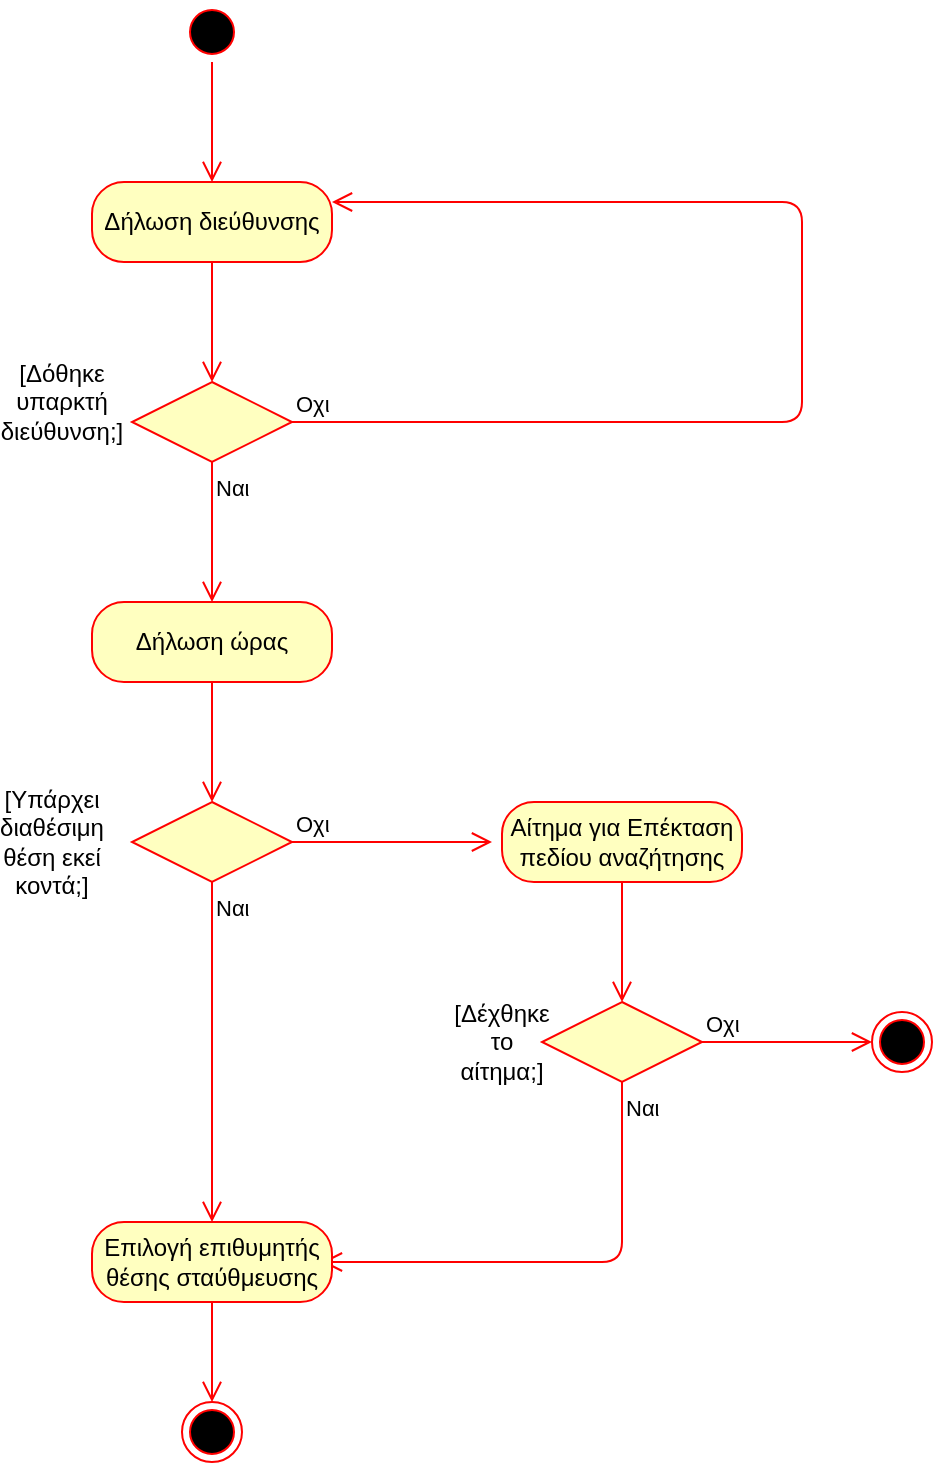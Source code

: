 <mxfile version="12.9.3" type="device"><diagram id="s8Zhv--BblCXAspF1lfl" name="Page-1"><mxGraphModel dx="1086" dy="806" grid="1" gridSize="10" guides="1" tooltips="1" connect="1" arrows="1" fold="1" page="1" pageScale="1" pageWidth="827" pageHeight="1169" math="0" shadow="0"><root><mxCell id="0"/><mxCell id="1" parent="0"/><mxCell id="WpnxKLS36UvKoCwUqwNg-2" value="" style="ellipse;html=1;shape=startState;fillColor=#000000;strokeColor=#ff0000;" parent="1" vertex="1"><mxGeometry x="400" y="250" width="30" height="30" as="geometry"/></mxCell><mxCell id="WpnxKLS36UvKoCwUqwNg-3" value="" style="edgeStyle=orthogonalEdgeStyle;html=1;verticalAlign=bottom;endArrow=open;endSize=8;strokeColor=#ff0000;" parent="1" source="WpnxKLS36UvKoCwUqwNg-2" edge="1"><mxGeometry relative="1" as="geometry"><mxPoint x="415" y="340" as="targetPoint"/></mxGeometry></mxCell><mxCell id="WpnxKLS36UvKoCwUqwNg-4" value="Δήλωση διεύθυνσης" style="rounded=1;whiteSpace=wrap;html=1;arcSize=40;fontColor=#000000;fillColor=#ffffc0;strokeColor=#ff0000;" parent="1" vertex="1"><mxGeometry x="355" y="340" width="120" height="40" as="geometry"/></mxCell><mxCell id="WpnxKLS36UvKoCwUqwNg-5" value="" style="edgeStyle=orthogonalEdgeStyle;html=1;verticalAlign=bottom;endArrow=open;endSize=8;strokeColor=#ff0000;" parent="1" source="WpnxKLS36UvKoCwUqwNg-4" edge="1"><mxGeometry relative="1" as="geometry"><mxPoint x="415" y="440" as="targetPoint"/></mxGeometry></mxCell><mxCell id="WpnxKLS36UvKoCwUqwNg-6" value="" style="rhombus;whiteSpace=wrap;html=1;fillColor=#ffffc0;strokeColor=#ff0000;" parent="1" vertex="1"><mxGeometry x="375" y="440" width="80" height="40" as="geometry"/></mxCell><mxCell id="WpnxKLS36UvKoCwUqwNg-7" value="Οχι" style="edgeStyle=orthogonalEdgeStyle;html=1;align=left;verticalAlign=bottom;endArrow=open;endSize=8;strokeColor=#ff0000;entryX=1;entryY=0.25;entryDx=0;entryDy=0;" parent="1" source="WpnxKLS36UvKoCwUqwNg-6" target="WpnxKLS36UvKoCwUqwNg-4" edge="1"><mxGeometry x="-1" relative="1" as="geometry"><mxPoint x="660" y="350" as="targetPoint"/><Array as="points"><mxPoint x="710" y="460"/><mxPoint x="710" y="350"/></Array></mxGeometry></mxCell><mxCell id="WpnxKLS36UvKoCwUqwNg-8" value="Ναι" style="edgeStyle=orthogonalEdgeStyle;html=1;align=left;verticalAlign=top;endArrow=open;endSize=8;strokeColor=#ff0000;" parent="1" source="WpnxKLS36UvKoCwUqwNg-6" edge="1"><mxGeometry x="-1" relative="1" as="geometry"><mxPoint x="415" y="550" as="targetPoint"/><Array as="points"><mxPoint x="415" y="540"/></Array></mxGeometry></mxCell><mxCell id="WpnxKLS36UvKoCwUqwNg-9" value="[Δόθηκε υπαρκτή διεύθυνση;]" style="text;html=1;strokeColor=none;fillColor=none;align=center;verticalAlign=middle;whiteSpace=wrap;rounded=0;" parent="1" vertex="1"><mxGeometry x="320" y="440" width="40" height="20" as="geometry"/></mxCell><mxCell id="WpnxKLS36UvKoCwUqwNg-12" value="Δήλωση ώρας" style="rounded=1;whiteSpace=wrap;html=1;arcSize=40;fontColor=#000000;fillColor=#ffffc0;strokeColor=#ff0000;" parent="1" vertex="1"><mxGeometry x="355" y="550" width="120" height="40" as="geometry"/></mxCell><mxCell id="WpnxKLS36UvKoCwUqwNg-13" value="" style="edgeStyle=orthogonalEdgeStyle;html=1;verticalAlign=bottom;endArrow=open;endSize=8;strokeColor=#ff0000;" parent="1" source="WpnxKLS36UvKoCwUqwNg-12" edge="1"><mxGeometry relative="1" as="geometry"><mxPoint x="415" y="650" as="targetPoint"/></mxGeometry></mxCell><mxCell id="WpnxKLS36UvKoCwUqwNg-14" value="" style="rhombus;whiteSpace=wrap;html=1;fillColor=#ffffc0;strokeColor=#ff0000;" parent="1" vertex="1"><mxGeometry x="375" y="650" width="80" height="40" as="geometry"/></mxCell><mxCell id="WpnxKLS36UvKoCwUqwNg-15" value="Οχι" style="edgeStyle=orthogonalEdgeStyle;html=1;align=left;verticalAlign=bottom;endArrow=open;endSize=8;strokeColor=#ff0000;" parent="1" source="WpnxKLS36UvKoCwUqwNg-14" edge="1"><mxGeometry x="-1" relative="1" as="geometry"><mxPoint x="555" y="670" as="targetPoint"/></mxGeometry></mxCell><mxCell id="WpnxKLS36UvKoCwUqwNg-16" value="Ναι" style="edgeStyle=orthogonalEdgeStyle;html=1;align=left;verticalAlign=top;endArrow=open;endSize=8;strokeColor=#ff0000;entryX=0.5;entryY=0;entryDx=0;entryDy=0;" parent="1" source="WpnxKLS36UvKoCwUqwNg-14" target="WpnxKLS36UvKoCwUqwNg-31" edge="1"><mxGeometry x="-1" relative="1" as="geometry"><mxPoint x="415" y="750" as="targetPoint"/></mxGeometry></mxCell><mxCell id="WpnxKLS36UvKoCwUqwNg-18" value="[Υπάρχει διαθέσιμη θέση εκεί κοντά;]" style="text;html=1;strokeColor=none;fillColor=none;align=center;verticalAlign=middle;whiteSpace=wrap;rounded=0;" parent="1" vertex="1"><mxGeometry x="315" y="660" width="40" height="20" as="geometry"/></mxCell><mxCell id="WpnxKLS36UvKoCwUqwNg-19" value="Αίτημα για Επέκταση πεδίου αναζήτησης" style="rounded=1;whiteSpace=wrap;html=1;arcSize=40;fontColor=#000000;fillColor=#ffffc0;strokeColor=#ff0000;" parent="1" vertex="1"><mxGeometry x="560" y="650" width="120" height="40" as="geometry"/></mxCell><mxCell id="WpnxKLS36UvKoCwUqwNg-20" value="" style="edgeStyle=orthogonalEdgeStyle;html=1;verticalAlign=bottom;endArrow=open;endSize=8;strokeColor=#ff0000;" parent="1" source="WpnxKLS36UvKoCwUqwNg-19" edge="1"><mxGeometry relative="1" as="geometry"><mxPoint x="620" y="750" as="targetPoint"/></mxGeometry></mxCell><mxCell id="WpnxKLS36UvKoCwUqwNg-24" value="" style="rhombus;whiteSpace=wrap;html=1;fillColor=#ffffc0;strokeColor=#ff0000;" parent="1" vertex="1"><mxGeometry x="580" y="750" width="80" height="40" as="geometry"/></mxCell><mxCell id="WpnxKLS36UvKoCwUqwNg-25" value="Οχι" style="edgeStyle=orthogonalEdgeStyle;html=1;align=left;verticalAlign=bottom;endArrow=open;endSize=8;strokeColor=#ff0000;" parent="1" source="WpnxKLS36UvKoCwUqwNg-24" target="WpnxKLS36UvKoCwUqwNg-28" edge="1"><mxGeometry x="-1" relative="1" as="geometry"><mxPoint x="760" y="770" as="targetPoint"/></mxGeometry></mxCell><mxCell id="WpnxKLS36UvKoCwUqwNg-26" value="Ναι" style="edgeStyle=orthogonalEdgeStyle;html=1;align=left;verticalAlign=top;endArrow=open;endSize=8;strokeColor=#ff0000;entryX=0.958;entryY=0.5;entryDx=0;entryDy=0;entryPerimeter=0;" parent="1" source="WpnxKLS36UvKoCwUqwNg-24" target="WpnxKLS36UvKoCwUqwNg-31" edge="1"><mxGeometry x="-1" relative="1" as="geometry"><mxPoint x="480" y="880" as="targetPoint"/><Array as="points"><mxPoint x="620" y="880"/></Array></mxGeometry></mxCell><mxCell id="WpnxKLS36UvKoCwUqwNg-27" value="[Δέχθηκε το αίτημα;]" style="text;html=1;strokeColor=none;fillColor=none;align=center;verticalAlign=middle;whiteSpace=wrap;rounded=0;" parent="1" vertex="1"><mxGeometry x="540" y="760" width="40" height="20" as="geometry"/></mxCell><mxCell id="WpnxKLS36UvKoCwUqwNg-28" value="" style="ellipse;html=1;shape=endState;fillColor=#000000;strokeColor=#ff0000;" parent="1" vertex="1"><mxGeometry x="745" y="755" width="30" height="30" as="geometry"/></mxCell><mxCell id="WpnxKLS36UvKoCwUqwNg-31" value="Επιλογή επιθυμητής θέσης σταύθμευσης" style="rounded=1;whiteSpace=wrap;html=1;arcSize=40;fontColor=#000000;fillColor=#ffffc0;strokeColor=#ff0000;" parent="1" vertex="1"><mxGeometry x="355" y="860" width="120" height="40" as="geometry"/></mxCell><mxCell id="WpnxKLS36UvKoCwUqwNg-32" value="" style="edgeStyle=orthogonalEdgeStyle;html=1;verticalAlign=bottom;endArrow=open;endSize=8;strokeColor=#ff0000;" parent="1" source="WpnxKLS36UvKoCwUqwNg-31" edge="1"><mxGeometry relative="1" as="geometry"><mxPoint x="415" y="950" as="targetPoint"/></mxGeometry></mxCell><mxCell id="WpnxKLS36UvKoCwUqwNg-33" value="" style="ellipse;html=1;shape=endState;fillColor=#000000;strokeColor=#ff0000;" parent="1" vertex="1"><mxGeometry x="400" y="950" width="30" height="30" as="geometry"/></mxCell></root></mxGraphModel></diagram></mxfile>